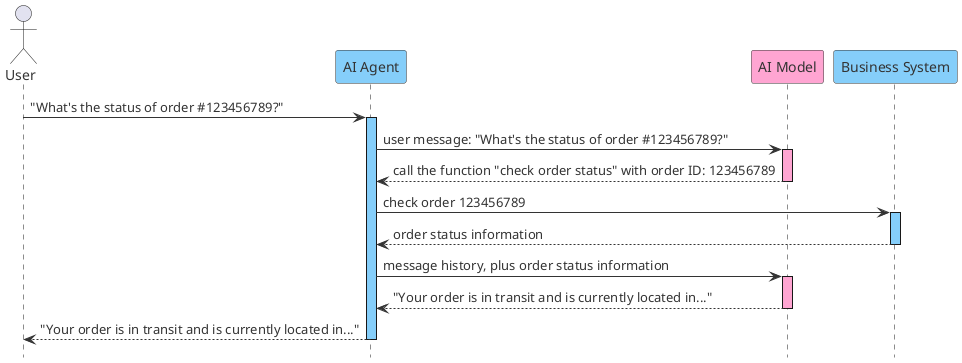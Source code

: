 @startuml
hide footbox
skinparam defaultFontColor #333333
skinparam sequenceArrowColor #333333
skinparam sequenceParticipantBorderColor #333333

actor User
participant "AI Agent" as agent #85CEFA
participant "AI Model" as model #ffa5d2
participant "Business System" as system #85CEFA

User -> agent : "What's the status of order #123456789?"
activate agent #85CEFA

agent -> model : user message: "What's the status of order #123456789?"
activate model #ffa5d2

model --> agent : call the function "check order status" with order ID: 123456789
deactivate model

agent -> system : check order 123456789
activate system #85CEFA

system --> agent : order status information
deactivate system

agent -> model : message history, plus order status information
activate model #ffa5d2

model --> agent : "Your order is in transit and is currently located in..."
deactivate model

agent --> User : "Your order is in transit and is currently located in..."
deactivate agent

@enduml
